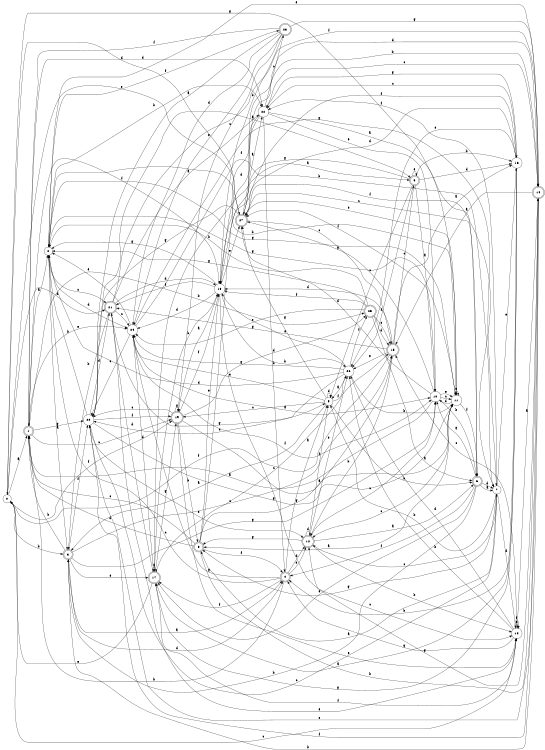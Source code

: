 digraph n23_2 {
__start0 [label="" shape="none"];

rankdir=LR;
size="8,5";

s0 [style="filled", color="black", fillcolor="white" shape="circle", label="0"];
s1 [style="rounded,filled", color="black", fillcolor="white" shape="doublecircle", label="1"];
s2 [style="filled", color="black", fillcolor="white" shape="circle", label="2"];
s3 [style="rounded,filled", color="black", fillcolor="white" shape="doublecircle", label="3"];
s4 [style="rounded,filled", color="black", fillcolor="white" shape="doublecircle", label="4"];
s5 [style="filled", color="black", fillcolor="white" shape="circle", label="5"];
s6 [style="rounded,filled", color="black", fillcolor="white" shape="doublecircle", label="6"];
s7 [style="filled", color="black", fillcolor="white" shape="circle", label="7"];
s8 [style="rounded,filled", color="black", fillcolor="white" shape="doublecircle", label="8"];
s9 [style="rounded,filled", color="black", fillcolor="white" shape="doublecircle", label="9"];
s10 [style="filled", color="black", fillcolor="white" shape="circle", label="10"];
s11 [style="filled", color="black", fillcolor="white" shape="circle", label="11"];
s12 [style="rounded,filled", color="black", fillcolor="white" shape="doublecircle", label="12"];
s13 [style="filled", color="black", fillcolor="white" shape="circle", label="13"];
s14 [style="rounded,filled", color="black", fillcolor="white" shape="doublecircle", label="14"];
s15 [style="rounded,filled", color="black", fillcolor="white" shape="doublecircle", label="15"];
s16 [style="filled", color="black", fillcolor="white" shape="circle", label="16"];
s17 [style="rounded,filled", color="black", fillcolor="white" shape="doublecircle", label="17"];
s18 [style="filled", color="black", fillcolor="white" shape="circle", label="18"];
s19 [style="rounded,filled", color="black", fillcolor="white" shape="doublecircle", label="19"];
s20 [style="filled", color="black", fillcolor="white" shape="circle", label="20"];
s21 [style="rounded,filled", color="black", fillcolor="white" shape="doublecircle", label="21"];
s22 [style="filled", color="black", fillcolor="white" shape="circle", label="22"];
s23 [style="rounded,filled", color="black", fillcolor="white" shape="doublecircle", label="23"];
s24 [style="filled", color="black", fillcolor="white" shape="circle", label="24"];
s25 [style="rounded,filled", color="black", fillcolor="white" shape="doublecircle", label="25"];
s26 [style="filled", color="black", fillcolor="white" shape="circle", label="26"];
s27 [style="rounded,filled", color="black", fillcolor="white" shape="doublecircle", label="27"];
s0 -> s1 [label="a"];
s0 -> s3 [label="b"];
s0 -> s13 [label="c"];
s0 -> s21 [label="d"];
s0 -> s27 [label="e"];
s0 -> s19 [label="f"];
s0 -> s11 [label="g"];
s1 -> s2 [label="a"];
s1 -> s25 [label="b"];
s1 -> s19 [label="c"];
s1 -> s22 [label="d"];
s1 -> s24 [label="e"];
s1 -> s18 [label="f"];
s1 -> s20 [label="g"];
s2 -> s3 [label="a"];
s2 -> s22 [label="b"];
s2 -> s21 [label="c"];
s2 -> s24 [label="d"];
s2 -> s14 [label="e"];
s2 -> s23 [label="f"];
s2 -> s11 [label="g"];
s3 -> s4 [label="a"];
s3 -> s1 [label="b"];
s3 -> s15 [label="c"];
s3 -> s4 [label="d"];
s3 -> s17 [label="e"];
s3 -> s20 [label="f"];
s3 -> s10 [label="g"];
s4 -> s5 [label="a"];
s4 -> s1 [label="b"];
s4 -> s2 [label="c"];
s4 -> s12 [label="d"];
s4 -> s12 [label="e"];
s4 -> s17 [label="f"];
s4 -> s24 [label="g"];
s5 -> s3 [label="a"];
s5 -> s6 [label="b"];
s5 -> s19 [label="c"];
s5 -> s5 [label="d"];
s5 -> s24 [label="e"];
s5 -> s26 [label="f"];
s5 -> s27 [label="g"];
s6 -> s7 [label="a"];
s6 -> s3 [label="b"];
s6 -> s27 [label="c"];
s6 -> s7 [label="d"];
s6 -> s17 [label="e"];
s6 -> s4 [label="f"];
s6 -> s10 [label="g"];
s7 -> s8 [label="a"];
s7 -> s5 [label="b"];
s7 -> s12 [label="c"];
s7 -> s13 [label="d"];
s7 -> s16 [label="e"];
s7 -> s22 [label="f"];
s7 -> s8 [label="g"];
s8 -> s9 [label="a"];
s8 -> s14 [label="b"];
s8 -> s1 [label="c"];
s8 -> s1 [label="d"];
s8 -> s18 [label="e"];
s8 -> s4 [label="f"];
s8 -> s15 [label="g"];
s9 -> s10 [label="a"];
s9 -> s16 [label="b"];
s9 -> s5 [label="c"];
s9 -> s16 [label="d"];
s9 -> s9 [label="e"];
s9 -> s26 [label="f"];
s9 -> s17 [label="g"];
s10 -> s1 [label="a"];
s10 -> s6 [label="b"];
s10 -> s11 [label="c"];
s10 -> s27 [label="d"];
s10 -> s11 [label="e"];
s10 -> s27 [label="f"];
s10 -> s27 [label="g"];
s11 -> s8 [label="a"];
s11 -> s2 [label="b"];
s11 -> s12 [label="c"];
s11 -> s10 [label="d"];
s11 -> s11 [label="e"];
s11 -> s6 [label="f"];
s11 -> s2 [label="g"];
s12 -> s6 [label="a"];
s12 -> s13 [label="b"];
s12 -> s10 [label="c"];
s12 -> s12 [label="d"];
s12 -> s26 [label="e"];
s12 -> s5 [label="f"];
s12 -> s8 [label="g"];
s13 -> s14 [label="a"];
s13 -> s26 [label="b"];
s13 -> s15 [label="c"];
s13 -> s26 [label="d"];
s13 -> s13 [label="e"];
s13 -> s13 [label="f"];
s13 -> s4 [label="g"];
s14 -> s15 [label="a"];
s14 -> s3 [label="b"];
s14 -> s22 [label="c"];
s14 -> s27 [label="d"];
s14 -> s20 [label="e"];
s14 -> s20 [label="f"];
s14 -> s12 [label="g"];
s15 -> s16 [label="a"];
s15 -> s12 [label="b"];
s15 -> s9 [label="c"];
s15 -> s18 [label="d"];
s15 -> s26 [label="e"];
s15 -> s0 [label="f"];
s15 -> s21 [label="g"];
s16 -> s17 [label="a"];
s16 -> s4 [label="b"];
s16 -> s22 [label="c"];
s16 -> s18 [label="d"];
s16 -> s26 [label="e"];
s16 -> s27 [label="f"];
s16 -> s17 [label="g"];
s17 -> s17 [label="a"];
s17 -> s18 [label="b"];
s17 -> s15 [label="c"];
s17 -> s21 [label="d"];
s17 -> s0 [label="e"];
s17 -> s13 [label="f"];
s17 -> s19 [label="g"];
s18 -> s19 [label="a"];
s18 -> s26 [label="b"];
s18 -> s13 [label="c"];
s18 -> s24 [label="d"];
s18 -> s27 [label="e"];
s18 -> s21 [label="f"];
s18 -> s2 [label="g"];
s19 -> s11 [label="a"];
s19 -> s8 [label="b"];
s19 -> s20 [label="c"];
s19 -> s25 [label="d"];
s19 -> s13 [label="e"];
s19 -> s18 [label="f"];
s19 -> s19 [label="g"];
s20 -> s9 [label="a"];
s20 -> s2 [label="b"];
s20 -> s7 [label="c"];
s20 -> s21 [label="d"];
s20 -> s12 [label="e"];
s20 -> s19 [label="f"];
s20 -> s11 [label="g"];
s21 -> s22 [label="a"];
s21 -> s3 [label="b"];
s21 -> s24 [label="c"];
s21 -> s18 [label="d"];
s21 -> s13 [label="e"];
s21 -> s14 [label="f"];
s21 -> s5 [label="g"];
s22 -> s6 [label="a"];
s22 -> s4 [label="b"];
s22 -> s23 [label="c"];
s22 -> s18 [label="d"];
s22 -> s10 [label="e"];
s22 -> s18 [label="f"];
s22 -> s16 [label="g"];
s23 -> s20 [label="a"];
s23 -> s18 [label="b"];
s23 -> s19 [label="c"];
s23 -> s24 [label="d"];
s23 -> s24 [label="e"];
s23 -> s1 [label="f"];
s23 -> s14 [label="g"];
s24 -> s10 [label="a"];
s24 -> s7 [label="b"];
s24 -> s20 [label="c"];
s24 -> s17 [label="d"];
s24 -> s2 [label="e"];
s24 -> s10 [label="f"];
s24 -> s7 [label="g"];
s25 -> s6 [label="a"];
s25 -> s2 [label="b"];
s25 -> s15 [label="c"];
s25 -> s15 [label="d"];
s25 -> s24 [label="e"];
s25 -> s18 [label="f"];
s25 -> s2 [label="g"];
s26 -> s5 [label="a"];
s26 -> s11 [label="b"];
s26 -> s20 [label="c"];
s26 -> s2 [label="d"];
s26 -> s18 [label="e"];
s26 -> s25 [label="f"];
s26 -> s24 [label="g"];
s27 -> s22 [label="a"];
s27 -> s14 [label="b"];
s27 -> s15 [label="c"];
s27 -> s0 [label="d"];
s27 -> s11 [label="e"];
s27 -> s7 [label="f"];
s27 -> s20 [label="g"];

}
